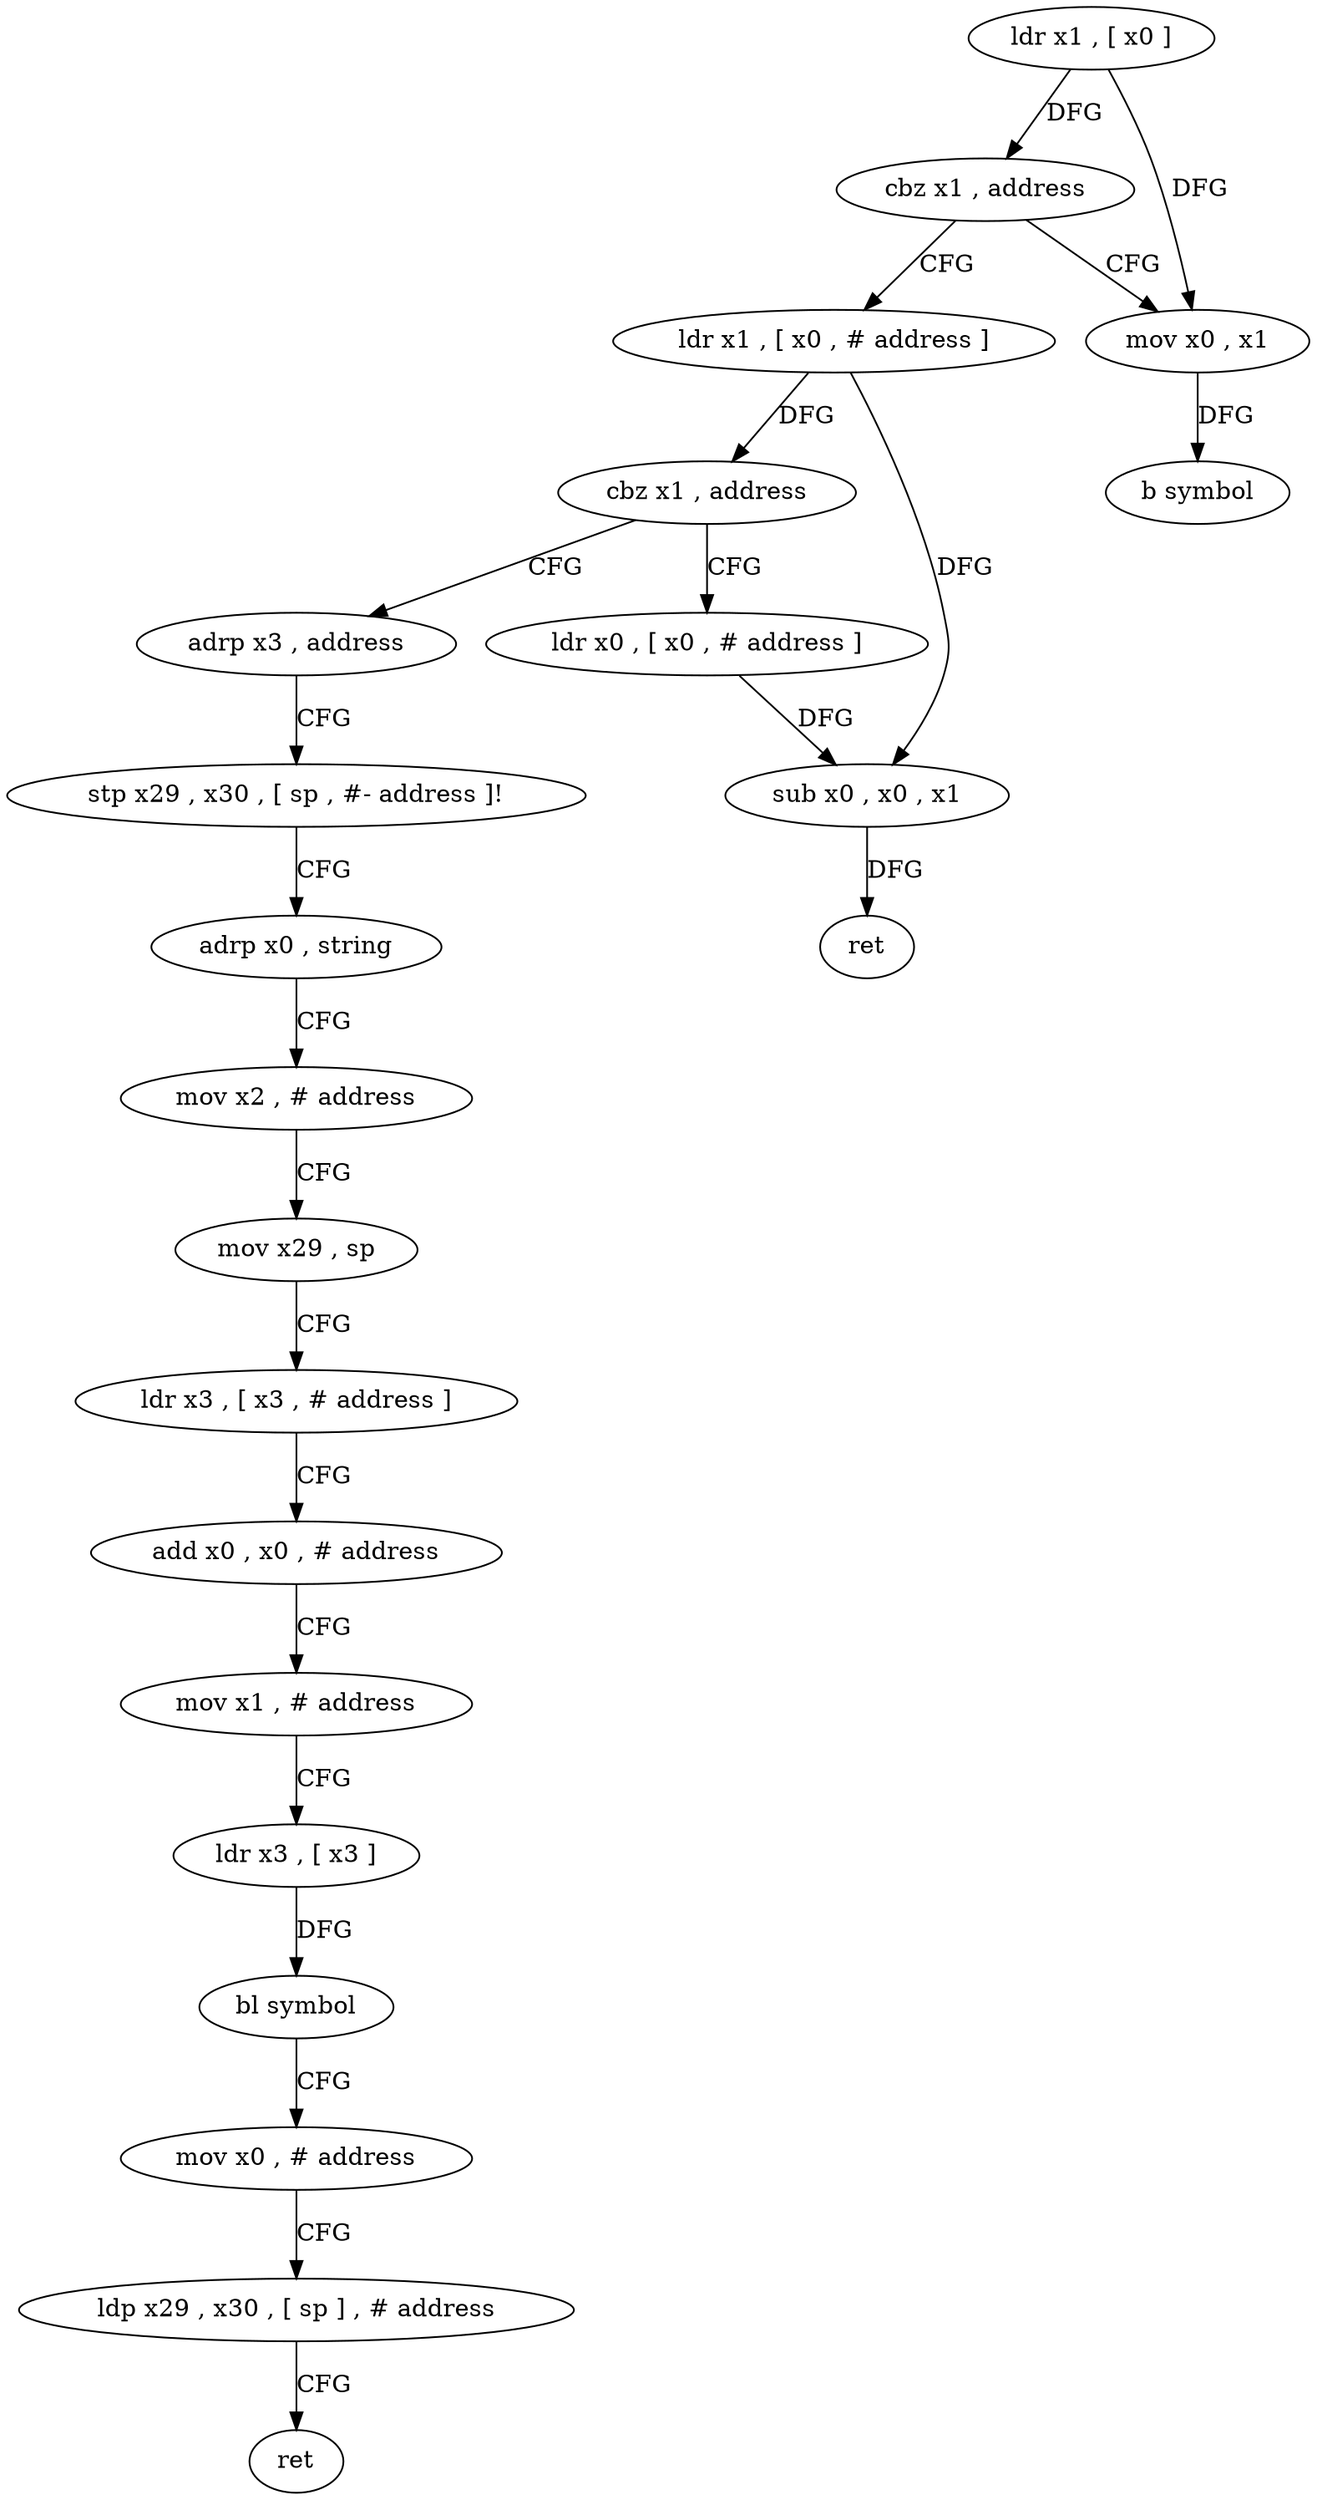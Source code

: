 digraph "func" {
"107112" [label = "ldr x1 , [ x0 ]" ]
"107116" [label = "cbz x1 , address" ]
"107128" [label = "ldr x1 , [ x0 , # address ]" ]
"107120" [label = "mov x0 , x1" ]
"107132" [label = "cbz x1 , address" ]
"107148" [label = "adrp x3 , address" ]
"107136" [label = "ldr x0 , [ x0 , # address ]" ]
"107124" [label = "b symbol" ]
"107152" [label = "stp x29 , x30 , [ sp , #- address ]!" ]
"107156" [label = "adrp x0 , string" ]
"107160" [label = "mov x2 , # address" ]
"107164" [label = "mov x29 , sp" ]
"107168" [label = "ldr x3 , [ x3 , # address ]" ]
"107172" [label = "add x0 , x0 , # address" ]
"107176" [label = "mov x1 , # address" ]
"107180" [label = "ldr x3 , [ x3 ]" ]
"107184" [label = "bl symbol" ]
"107188" [label = "mov x0 , # address" ]
"107192" [label = "ldp x29 , x30 , [ sp ] , # address" ]
"107196" [label = "ret" ]
"107140" [label = "sub x0 , x0 , x1" ]
"107144" [label = "ret" ]
"107112" -> "107116" [ label = "DFG" ]
"107112" -> "107120" [ label = "DFG" ]
"107116" -> "107128" [ label = "CFG" ]
"107116" -> "107120" [ label = "CFG" ]
"107128" -> "107132" [ label = "DFG" ]
"107128" -> "107140" [ label = "DFG" ]
"107120" -> "107124" [ label = "DFG" ]
"107132" -> "107148" [ label = "CFG" ]
"107132" -> "107136" [ label = "CFG" ]
"107148" -> "107152" [ label = "CFG" ]
"107136" -> "107140" [ label = "DFG" ]
"107152" -> "107156" [ label = "CFG" ]
"107156" -> "107160" [ label = "CFG" ]
"107160" -> "107164" [ label = "CFG" ]
"107164" -> "107168" [ label = "CFG" ]
"107168" -> "107172" [ label = "CFG" ]
"107172" -> "107176" [ label = "CFG" ]
"107176" -> "107180" [ label = "CFG" ]
"107180" -> "107184" [ label = "DFG" ]
"107184" -> "107188" [ label = "CFG" ]
"107188" -> "107192" [ label = "CFG" ]
"107192" -> "107196" [ label = "CFG" ]
"107140" -> "107144" [ label = "DFG" ]
}
